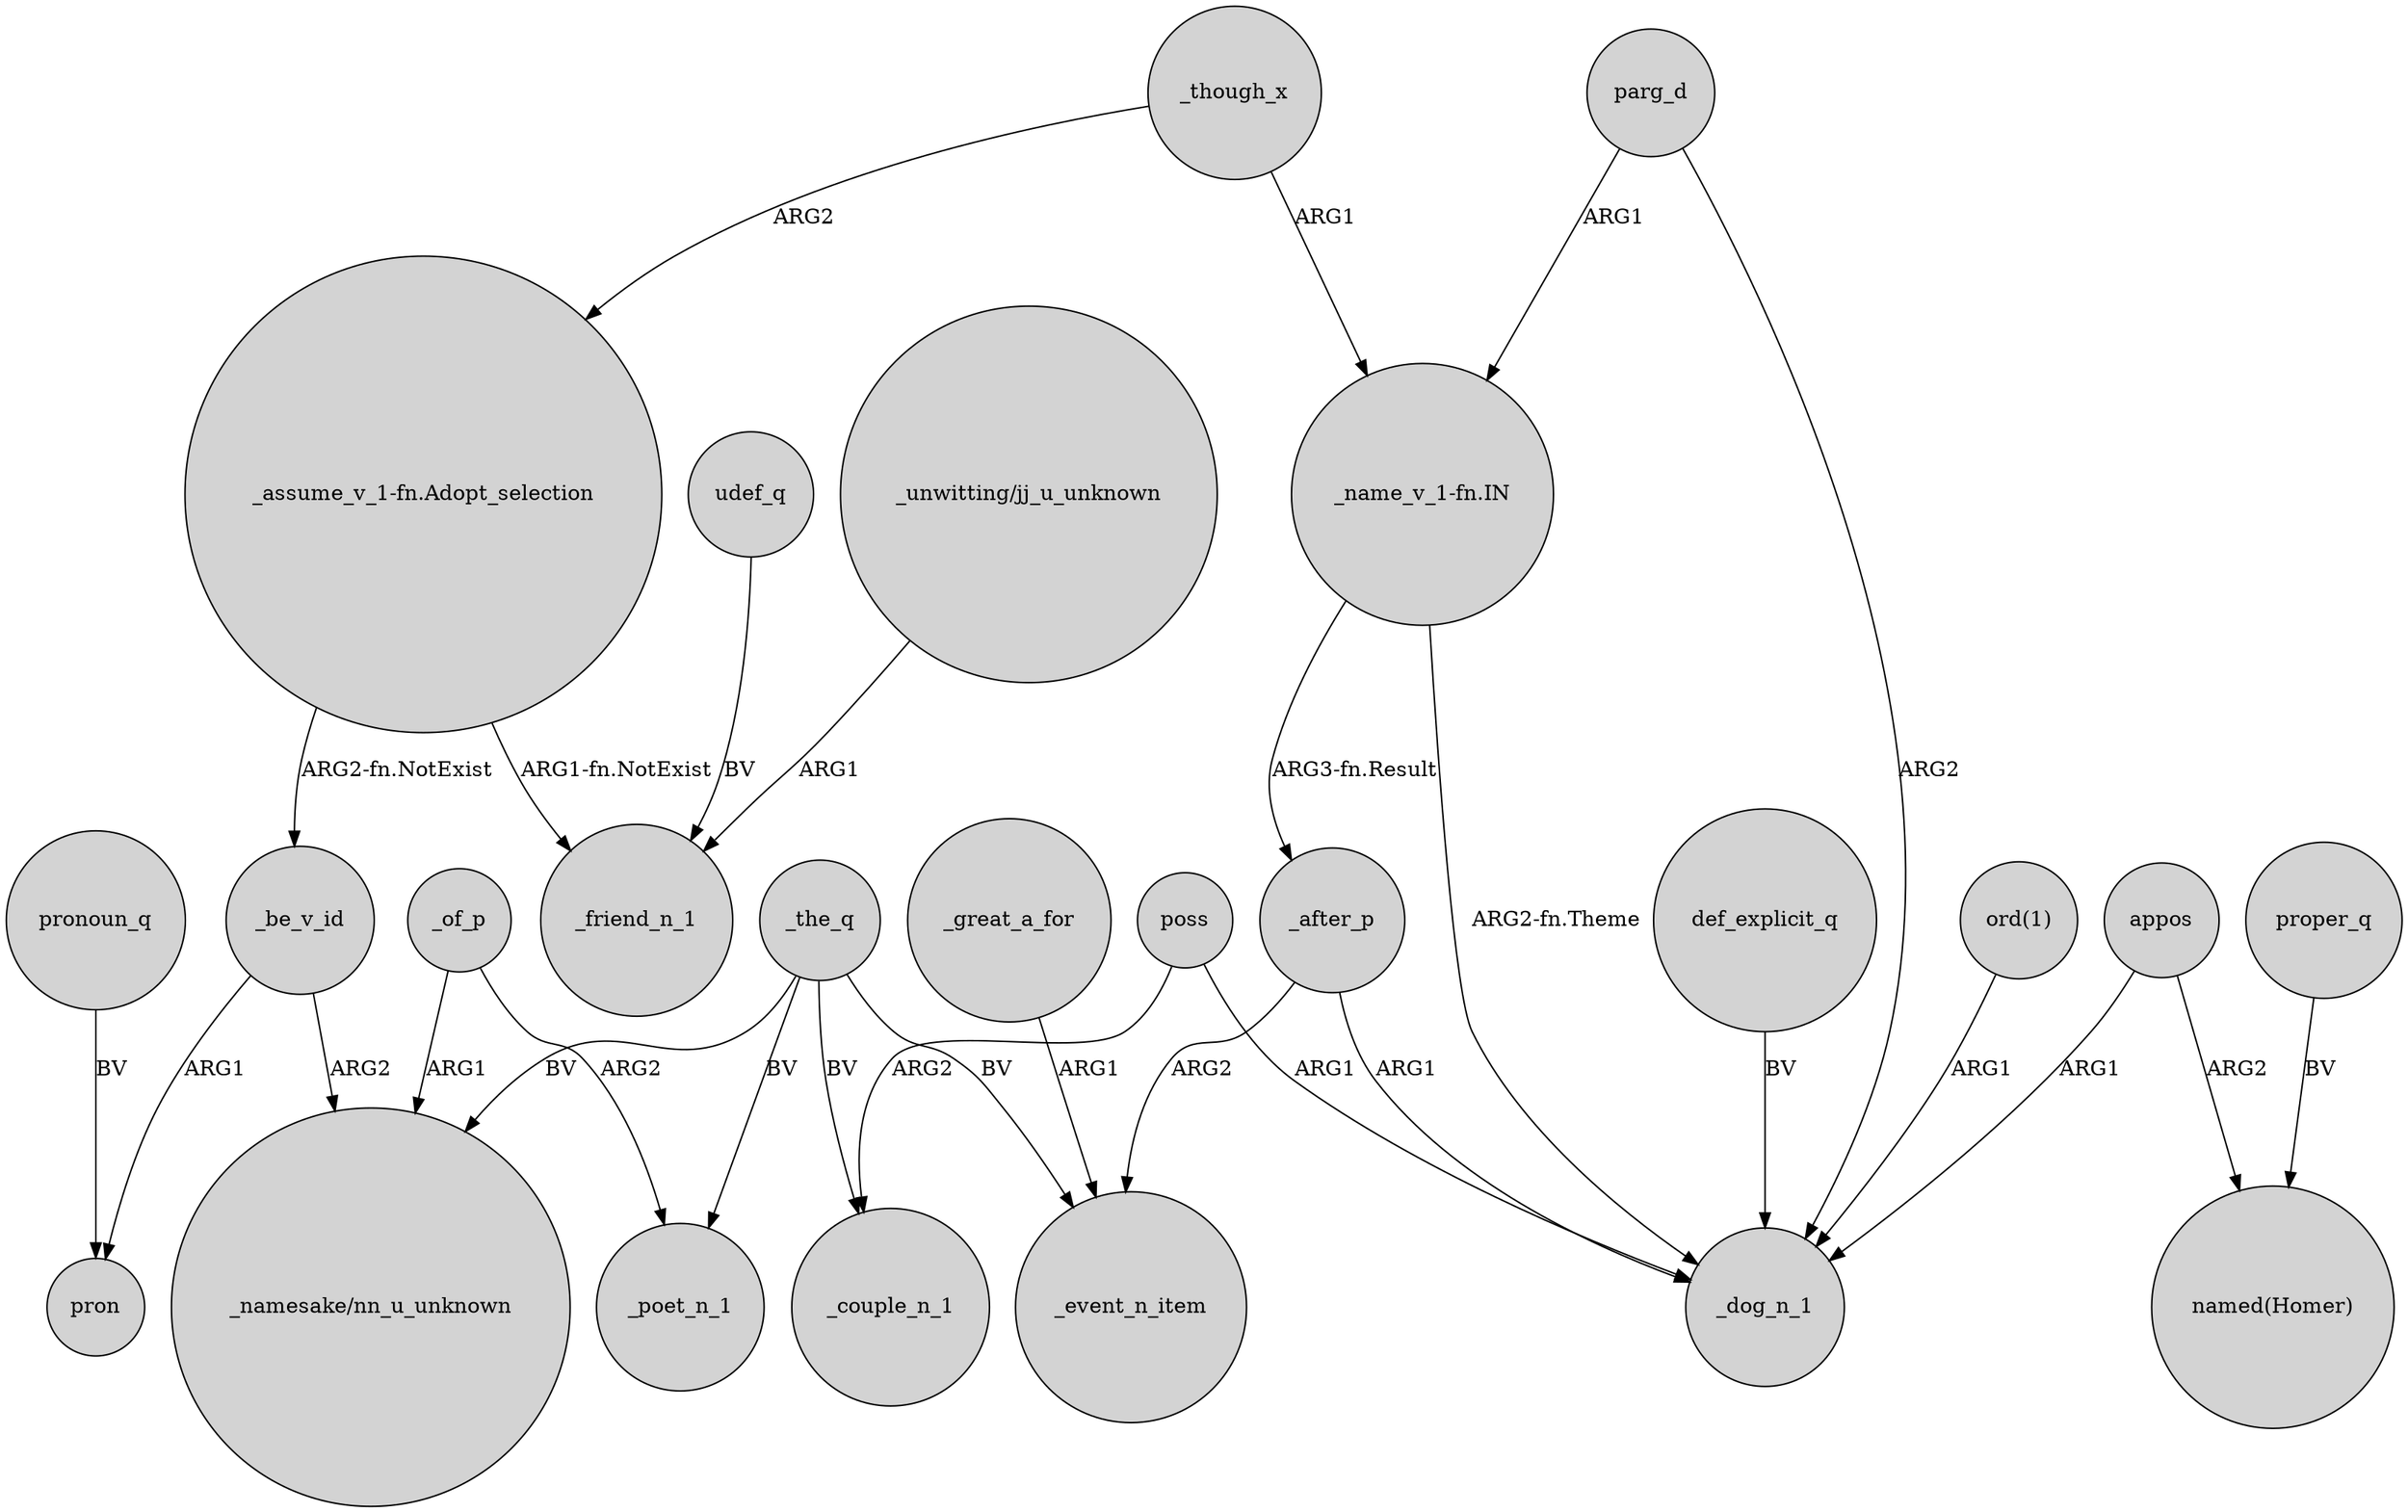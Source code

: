 digraph {
	node [shape=circle style=filled]
	poss -> _couple_n_1 [label=ARG2]
	_the_q -> "_namesake/nn_u_unknown" [label=BV]
	_the_q -> _couple_n_1 [label=BV]
	"_assume_v_1-fn.Adopt_selection" -> _be_v_id [label="ARG2-fn.NotExist"]
	"_name_v_1-fn.IN" -> _dog_n_1 [label="ARG2-fn.Theme"]
	"ord(1)" -> _dog_n_1 [label=ARG1]
	appos -> "named(Homer)" [label=ARG2]
	"_unwitting/jj_u_unknown" -> _friend_n_1 [label=ARG1]
	"_name_v_1-fn.IN" -> _after_p [label="ARG3-fn.Result"]
	appos -> _dog_n_1 [label=ARG1]
	"_assume_v_1-fn.Adopt_selection" -> _friend_n_1 [label="ARG1-fn.NotExist"]
	def_explicit_q -> _dog_n_1 [label=BV]
	_be_v_id -> pron [label=ARG1]
	poss -> _dog_n_1 [label=ARG1]
	_of_p -> "_namesake/nn_u_unknown" [label=ARG1]
	_great_a_for -> _event_n_item [label=ARG1]
	pronoun_q -> pron [label=BV]
	_be_v_id -> "_namesake/nn_u_unknown" [label=ARG2]
	_of_p -> _poet_n_1 [label=ARG2]
	_though_x -> "_name_v_1-fn.IN" [label=ARG1]
	_the_q -> _poet_n_1 [label=BV]
	parg_d -> _dog_n_1 [label=ARG2]
	udef_q -> _friend_n_1 [label=BV]
	_though_x -> "_assume_v_1-fn.Adopt_selection" [label=ARG2]
	proper_q -> "named(Homer)" [label=BV]
	_after_p -> _dog_n_1 [label=ARG1]
	_after_p -> _event_n_item [label=ARG2]
	parg_d -> "_name_v_1-fn.IN" [label=ARG1]
	_the_q -> _event_n_item [label=BV]
}
